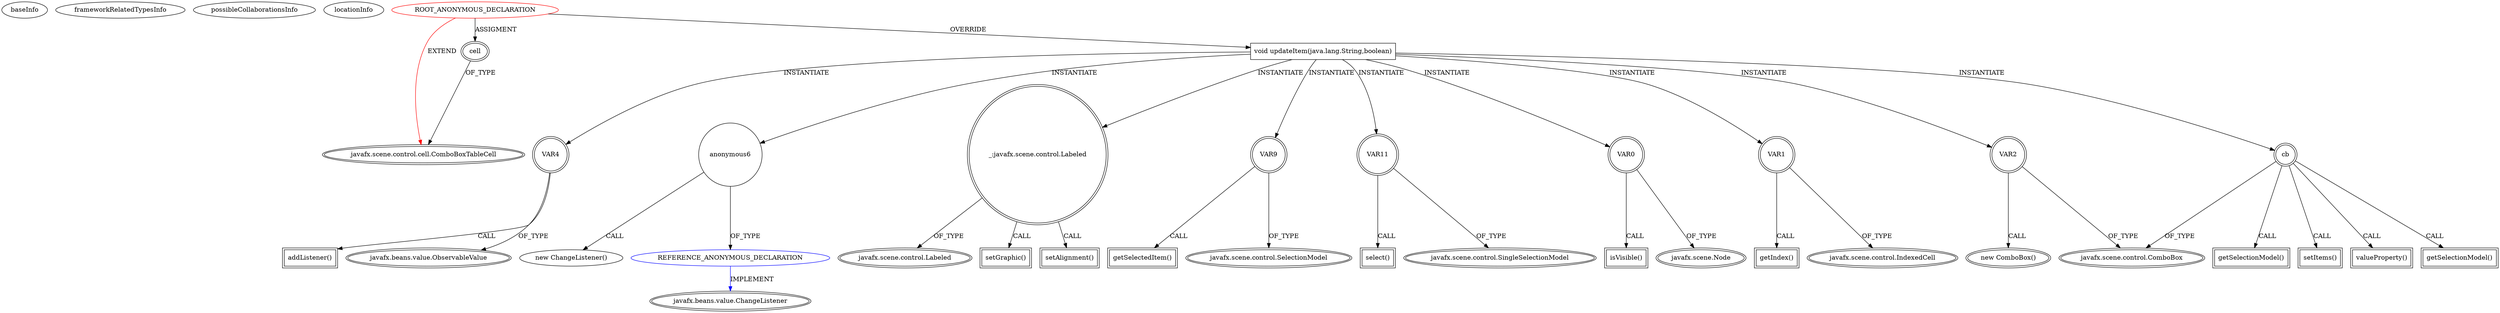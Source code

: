 digraph {
baseInfo[graphId=1851,category="extension_graph",isAnonymous=true,possibleRelation=true]
frameworkRelatedTypesInfo[0="javafx.scene.control.cell.ComboBoxTableCell"]
possibleCollaborationsInfo[0="1851~OVERRIDING_METHOD_DECLARATION-INSTANTIATION-~javafx.scene.control.cell.ComboBoxTableCell ~javafx.beans.value.ChangeListener ~true~true"]
locationInfo[projectName="amonker-Trans",filePath="/amonker-Trans/Trans-master/src/cn/jingyun/trans/Project.java",contextSignature="javafx.scene.control.TableCell call(javafx.scene.control.TableColumn)",graphId="1851"]
0[label="ROOT_ANONYMOUS_DECLARATION",vertexType="ROOT_ANONYMOUS_DECLARATION",isFrameworkType=false,color=red]
1[label="javafx.scene.control.cell.ComboBoxTableCell",vertexType="FRAMEWORK_CLASS_TYPE",isFrameworkType=true,peripheries=2]
2[label="cell",vertexType="OUTSIDE_VARIABLE_EXPRESION",isFrameworkType=true,peripheries=2]
4[label="void updateItem(java.lang.String,boolean)",vertexType="OVERRIDING_METHOD_DECLARATION",isFrameworkType=false,shape=box]
5[label="VAR0",vertexType="VARIABLE_EXPRESION",isFrameworkType=true,peripheries=2,shape=circle]
7[label="javafx.scene.Node",vertexType="FRAMEWORK_CLASS_TYPE",isFrameworkType=true,peripheries=2]
6[label="isVisible()",vertexType="INSIDE_CALL",isFrameworkType=true,peripheries=2,shape=box]
8[label="VAR1",vertexType="VARIABLE_EXPRESION",isFrameworkType=true,peripheries=2,shape=circle]
10[label="javafx.scene.control.IndexedCell",vertexType="FRAMEWORK_CLASS_TYPE",isFrameworkType=true,peripheries=2]
9[label="getIndex()",vertexType="INSIDE_CALL",isFrameworkType=true,peripheries=2,shape=box]
12[label="VAR2",vertexType="VARIABLE_EXPRESION",isFrameworkType=true,peripheries=2,shape=circle]
13[label="javafx.scene.control.ComboBox",vertexType="FRAMEWORK_CLASS_TYPE",isFrameworkType=true,peripheries=2]
11[label="new ComboBox()",vertexType="CONSTRUCTOR_CALL",isFrameworkType=true,peripheries=2]
14[label="cb",vertexType="VARIABLE_EXPRESION",isFrameworkType=true,peripheries=2,shape=circle]
15[label="setItems()",vertexType="INSIDE_CALL",isFrameworkType=true,peripheries=2,shape=box]
17[label="VAR4",vertexType="VARIABLE_EXPRESION",isFrameworkType=true,peripheries=2,shape=circle]
19[label="javafx.beans.value.ObservableValue",vertexType="FRAMEWORK_INTERFACE_TYPE",isFrameworkType=true,peripheries=2]
18[label="addListener()",vertexType="INSIDE_CALL",isFrameworkType=true,peripheries=2,shape=box]
21[label="valueProperty()",vertexType="INSIDE_CALL",isFrameworkType=true,peripheries=2,shape=box]
23[label="anonymous6",vertexType="VARIABLE_EXPRESION",isFrameworkType=false,shape=circle]
24[label="REFERENCE_ANONYMOUS_DECLARATION",vertexType="REFERENCE_ANONYMOUS_DECLARATION",isFrameworkType=false,color=blue]
25[label="javafx.beans.value.ChangeListener",vertexType="FRAMEWORK_INTERFACE_TYPE",isFrameworkType=true,peripheries=2]
22[label="new ChangeListener()",vertexType="CONSTRUCTOR_CALL",isFrameworkType=false]
26[label="_:javafx.scene.control.Labeled",vertexType="VARIABLE_EXPRESION",isFrameworkType=true,peripheries=2,shape=circle]
28[label="javafx.scene.control.Labeled",vertexType="FRAMEWORK_CLASS_TYPE",isFrameworkType=true,peripheries=2]
27[label="setGraphic()",vertexType="INSIDE_CALL",isFrameworkType=true,peripheries=2,shape=box]
30[label="setAlignment()",vertexType="INSIDE_CALL",isFrameworkType=true,peripheries=2,shape=box]
31[label="VAR9",vertexType="VARIABLE_EXPRESION",isFrameworkType=true,peripheries=2,shape=circle]
33[label="javafx.scene.control.SelectionModel",vertexType="FRAMEWORK_CLASS_TYPE",isFrameworkType=true,peripheries=2]
32[label="getSelectedItem()",vertexType="INSIDE_CALL",isFrameworkType=true,peripheries=2,shape=box]
35[label="getSelectionModel()",vertexType="INSIDE_CALL",isFrameworkType=true,peripheries=2,shape=box]
36[label="VAR11",vertexType="VARIABLE_EXPRESION",isFrameworkType=true,peripheries=2,shape=circle]
38[label="javafx.scene.control.SingleSelectionModel",vertexType="FRAMEWORK_CLASS_TYPE",isFrameworkType=true,peripheries=2]
37[label="select()",vertexType="INSIDE_CALL",isFrameworkType=true,peripheries=2,shape=box]
40[label="getSelectionModel()",vertexType="INSIDE_CALL",isFrameworkType=true,peripheries=2,shape=box]
0->1[label="EXTEND",color=red]
0->2[label="ASSIGMENT"]
2->1[label="OF_TYPE"]
0->4[label="OVERRIDE"]
4->5[label="INSTANTIATE"]
5->7[label="OF_TYPE"]
5->6[label="CALL"]
4->8[label="INSTANTIATE"]
8->10[label="OF_TYPE"]
8->9[label="CALL"]
4->12[label="INSTANTIATE"]
12->13[label="OF_TYPE"]
12->11[label="CALL"]
4->14[label="INSTANTIATE"]
14->13[label="OF_TYPE"]
14->15[label="CALL"]
4->17[label="INSTANTIATE"]
17->19[label="OF_TYPE"]
17->18[label="CALL"]
14->21[label="CALL"]
4->23[label="INSTANTIATE"]
24->25[label="IMPLEMENT",color=blue]
23->24[label="OF_TYPE"]
23->22[label="CALL"]
4->26[label="INSTANTIATE"]
26->28[label="OF_TYPE"]
26->27[label="CALL"]
26->30[label="CALL"]
4->31[label="INSTANTIATE"]
31->33[label="OF_TYPE"]
31->32[label="CALL"]
14->35[label="CALL"]
4->36[label="INSTANTIATE"]
36->38[label="OF_TYPE"]
36->37[label="CALL"]
14->40[label="CALL"]
}
